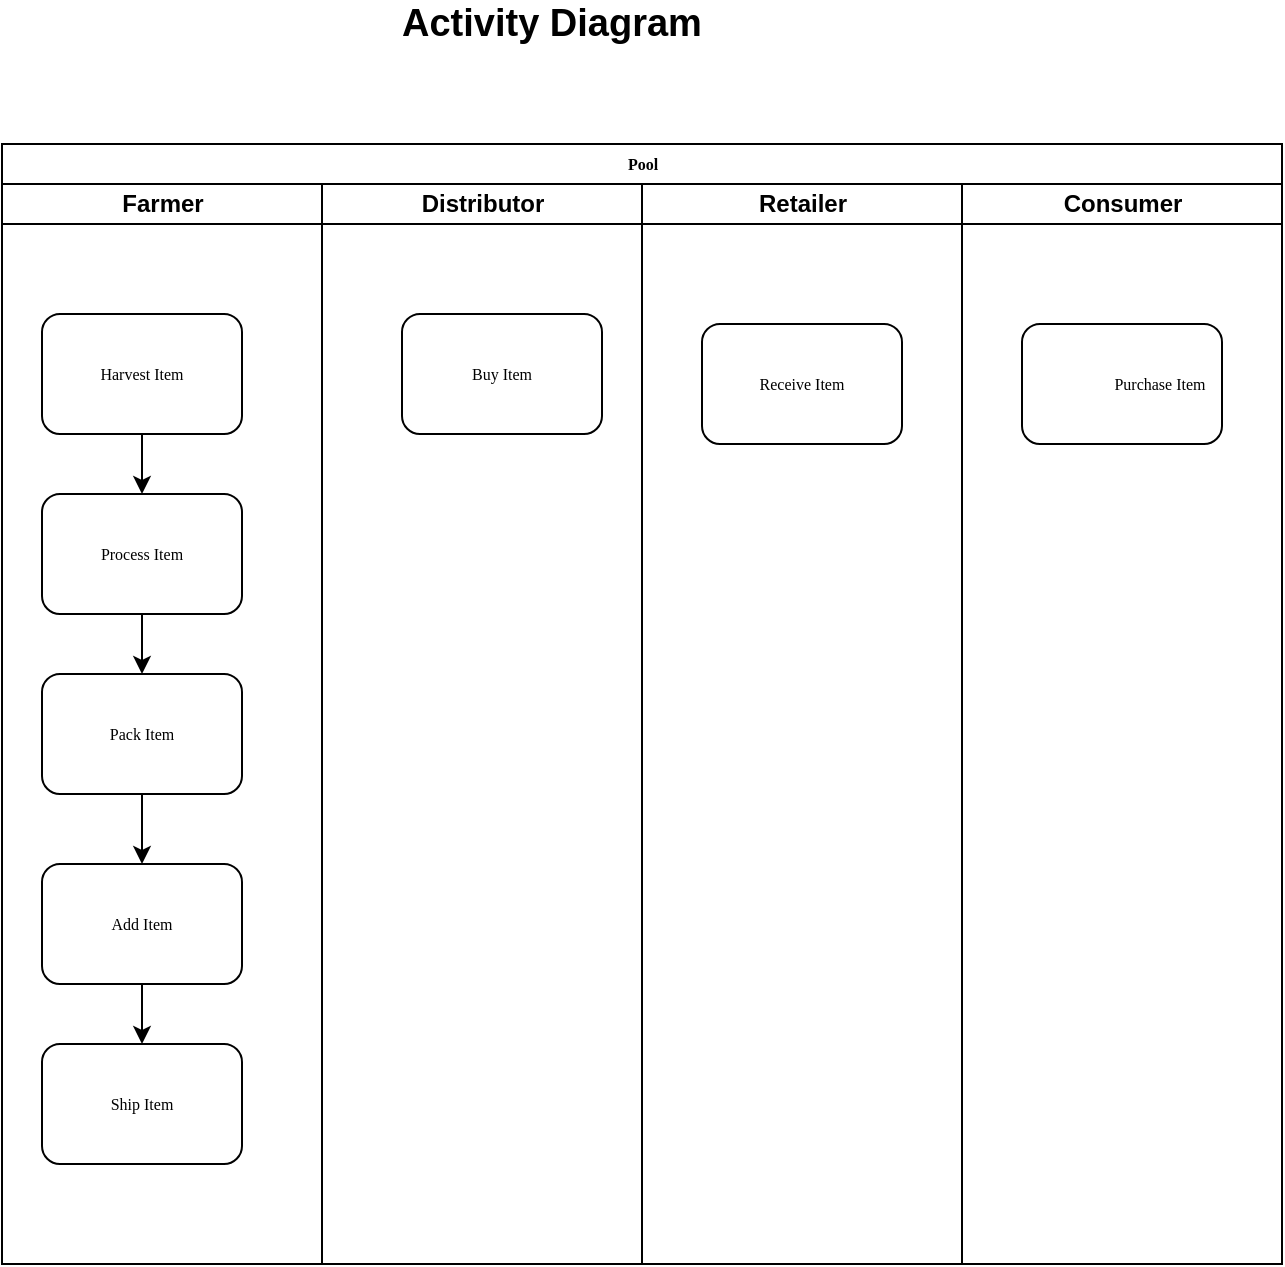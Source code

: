 <mxfile version="15.0.1" type="device" pages="4"><diagram name="Activity" id="74e2e168-ea6b-b213-b513-2b3c1d86103e"><mxGraphModel dx="1248" dy="1527" grid="1" gridSize="10" guides="1" tooltips="1" connect="1" arrows="1" fold="1" page="1" pageScale="1" pageWidth="1100" pageHeight="850" background="none" math="0" shadow="0"><root><mxCell id="0"/><mxCell id="1" parent="0"/><mxCell id="77e6c97f196da883-1" value="Pool" style="swimlane;html=1;childLayout=stackLayout;startSize=20;rounded=0;shadow=0;labelBackgroundColor=none;strokeWidth=1;fontFamily=Verdana;fontSize=8;align=center;" parent="1" vertex="1"><mxGeometry x="180" y="-730" width="640" height="560" as="geometry"/></mxCell><mxCell id="77e6c97f196da883-2" value="Farmer" style="swimlane;html=1;startSize=20;" parent="77e6c97f196da883-1" vertex="1"><mxGeometry y="20" width="160" height="540" as="geometry"><mxRectangle y="20" width="30" height="730" as="alternateBounds"/></mxGeometry></mxCell><mxCell id="L52GO-6nrK6FqNd-WWhX-1" style="edgeStyle=orthogonalEdgeStyle;rounded=0;orthogonalLoop=1;jettySize=auto;html=1;exitX=0.5;exitY=1;exitDx=0;exitDy=0;entryX=0.5;entryY=0;entryDx=0;entryDy=0;" parent="77e6c97f196da883-2" source="77e6c97f196da883-8" target="77e6c97f196da883-9" edge="1"><mxGeometry relative="1" as="geometry"/></mxCell><mxCell id="77e6c97f196da883-8" value="Harvest Item" style="rounded=1;whiteSpace=wrap;html=1;shadow=0;labelBackgroundColor=none;strokeWidth=1;fontFamily=Verdana;fontSize=8;align=center;" parent="77e6c97f196da883-2" vertex="1"><mxGeometry x="20" y="65" width="100" height="60" as="geometry"/></mxCell><mxCell id="77e6c97f196da883-9" value="Process Item" style="rounded=1;whiteSpace=wrap;html=1;shadow=0;labelBackgroundColor=none;strokeWidth=1;fontFamily=Verdana;fontSize=8;align=center;" parent="77e6c97f196da883-2" vertex="1"><mxGeometry x="20" y="155" width="100" height="60" as="geometry"/></mxCell><mxCell id="L52GO-6nrK6FqNd-WWhX-2" style="edgeStyle=orthogonalEdgeStyle;rounded=0;orthogonalLoop=1;jettySize=auto;html=1;exitX=0.5;exitY=1;exitDx=0;exitDy=0;entryX=0.5;entryY=0;entryDx=0;entryDy=0;" parent="77e6c97f196da883-2" target="L52GO-6nrK6FqNd-WWhX-3" edge="1"><mxGeometry relative="1" as="geometry"><mxPoint x="70" y="215" as="sourcePoint"/></mxGeometry></mxCell><mxCell id="L52GO-6nrK6FqNd-WWhX-5" style="edgeStyle=orthogonalEdgeStyle;rounded=0;orthogonalLoop=1;jettySize=auto;html=1;exitX=0.5;exitY=1;exitDx=0;exitDy=0;entryX=0.5;entryY=0;entryDx=0;entryDy=0;" parent="77e6c97f196da883-2" source="L52GO-6nrK6FqNd-WWhX-3" target="L52GO-6nrK6FqNd-WWhX-4" edge="1"><mxGeometry relative="1" as="geometry"/></mxCell><mxCell id="L52GO-6nrK6FqNd-WWhX-3" value="Pack Item" style="rounded=1;whiteSpace=wrap;html=1;shadow=0;labelBackgroundColor=none;strokeWidth=1;fontFamily=Verdana;fontSize=8;align=center;" parent="77e6c97f196da883-2" vertex="1"><mxGeometry x="20" y="245" width="100" height="60" as="geometry"/></mxCell><mxCell id="L52GO-6nrK6FqNd-WWhX-8" style="edgeStyle=orthogonalEdgeStyle;rounded=0;orthogonalLoop=1;jettySize=auto;html=1;exitX=0.5;exitY=1;exitDx=0;exitDy=0;entryX=0.5;entryY=0;entryDx=0;entryDy=0;" parent="77e6c97f196da883-2" source="L52GO-6nrK6FqNd-WWhX-4" target="L52GO-6nrK6FqNd-WWhX-7" edge="1"><mxGeometry relative="1" as="geometry"/></mxCell><mxCell id="L52GO-6nrK6FqNd-WWhX-4" value="Add Item" style="rounded=1;whiteSpace=wrap;html=1;shadow=0;labelBackgroundColor=none;strokeWidth=1;fontFamily=Verdana;fontSize=8;align=center;" parent="77e6c97f196da883-2" vertex="1"><mxGeometry x="20" y="340" width="100" height="60" as="geometry"/></mxCell><mxCell id="L52GO-6nrK6FqNd-WWhX-7" value="Ship Item" style="rounded=1;whiteSpace=wrap;html=1;shadow=0;labelBackgroundColor=none;strokeWidth=1;fontFamily=Verdana;fontSize=8;align=center;" parent="77e6c97f196da883-2" vertex="1"><mxGeometry x="20" y="430" width="100" height="60" as="geometry"/></mxCell><mxCell id="77e6c97f196da883-3" value="Distributor" style="swimlane;html=1;startSize=20;" parent="77e6c97f196da883-1" vertex="1"><mxGeometry x="160" y="20" width="160" height="540" as="geometry"/></mxCell><mxCell id="L52GO-6nrK6FqNd-WWhX-6" value="Buy Item" style="rounded=1;whiteSpace=wrap;html=1;shadow=0;labelBackgroundColor=none;strokeWidth=1;fontFamily=Verdana;fontSize=8;align=center;" parent="77e6c97f196da883-3" vertex="1"><mxGeometry x="40" y="65" width="100" height="60" as="geometry"/></mxCell><mxCell id="77e6c97f196da883-4" value="Retailer" style="swimlane;html=1;startSize=20;" parent="77e6c97f196da883-1" vertex="1"><mxGeometry x="320" y="20" width="160" height="540" as="geometry"/></mxCell><mxCell id="77e6c97f196da883-12" value="Receive Item" style="rounded=1;whiteSpace=wrap;html=1;shadow=0;labelBackgroundColor=none;strokeWidth=1;fontFamily=Verdana;fontSize=8;align=center;" parent="77e6c97f196da883-4" vertex="1"><mxGeometry x="30" y="70" width="100" height="60" as="geometry"/></mxCell><mxCell id="77e6c97f196da883-5" value="Consumer" style="swimlane;html=1;startSize=20;" parent="77e6c97f196da883-1" vertex="1"><mxGeometry x="480" y="20" width="160" height="540" as="geometry"/></mxCell><mxCell id="L52GO-6nrK6FqNd-WWhX-9" value="&lt;blockquote style=&quot;text-align: justify ; margin: 0px 0px 0px 40px ; border: none ; padding: 0px&quot;&gt;Purchase Item&amp;nbsp;&lt;/blockquote&gt;" style="rounded=1;whiteSpace=wrap;html=1;shadow=0;labelBackgroundColor=none;strokeWidth=1;fontFamily=Verdana;fontSize=8;align=center;" parent="77e6c97f196da883-5" vertex="1"><mxGeometry x="30" y="70" width="100" height="60" as="geometry"/></mxCell><mxCell id="L52GO-6nrK6FqNd-WWhX-10" value="Activity Diagram" style="text;html=1;strokeColor=none;fillColor=none;align=center;verticalAlign=middle;whiteSpace=wrap;rounded=0;fontSize=19;fontStyle=1" parent="1" vertex="1"><mxGeometry x="360" y="-800" width="190" height="20" as="geometry"/></mxCell></root></mxGraphModel></diagram><diagram id="UDKZkxbSOqdTl_YTHTlG" name="Sequence"><mxGraphModel dx="1770" dy="528" grid="1" gridSize="10" guides="1" tooltips="1" connect="1" arrows="1" fold="1" page="1" pageScale="1" pageWidth="850" pageHeight="1100" math="0" shadow="0"><root><mxCell id="cQTvMkHdR5bUGs_dPrZf-0"/><mxCell id="cQTvMkHdR5bUGs_dPrZf-1" parent="cQTvMkHdR5bUGs_dPrZf-0"/><mxCell id="cQTvMkHdR5bUGs_dPrZf-2" value="Coffee" style="shape=umlLifeline;perimeter=lifelinePerimeter;container=1;collapsible=0;recursiveResize=0;rounded=0;shadow=0;strokeWidth=1;" vertex="1" parent="cQTvMkHdR5bUGs_dPrZf-1"><mxGeometry x="-750" y="140" width="100" height="480" as="geometry"/></mxCell><mxCell id="cQTvMkHdR5bUGs_dPrZf-3" value="" style="points=[];perimeter=orthogonalPerimeter;rounded=0;shadow=0;strokeWidth=1;" vertex="1" parent="cQTvMkHdR5bUGs_dPrZf-2"><mxGeometry x="45" y="70" width="10" height="410" as="geometry"/></mxCell><mxCell id="cQTvMkHdR5bUGs_dPrZf-6" value="Farmer" style="shape=umlLifeline;perimeter=lifelinePerimeter;container=1;collapsible=0;recursiveResize=0;rounded=0;shadow=0;strokeWidth=1;" vertex="1" parent="cQTvMkHdR5bUGs_dPrZf-1"><mxGeometry x="-606" y="140" width="100" height="340" as="geometry"/></mxCell><mxCell id="cQTvMkHdR5bUGs_dPrZf-7" value="" style="points=[];perimeter=orthogonalPerimeter;rounded=0;shadow=0;strokeWidth=1;" vertex="1" parent="cQTvMkHdR5bUGs_dPrZf-6"><mxGeometry x="45" y="70" width="10" height="270" as="geometry"/></mxCell><mxCell id="cQTvMkHdR5bUGs_dPrZf-10" value="Harvest Item" style="verticalAlign=bottom;endArrow=block;shadow=0;strokeWidth=1;rounded=0;edgeStyle=orthogonalEdgeStyle;entryX=0.937;entryY=0.081;entryDx=0;entryDy=0;entryPerimeter=0;" edge="1" parent="cQTvMkHdR5bUGs_dPrZf-1" source="cQTvMkHdR5bUGs_dPrZf-7" target="cQTvMkHdR5bUGs_dPrZf-3"><mxGeometry x="-0.16" relative="1" as="geometry"><mxPoint x="-630" y="260" as="sourcePoint"/><mxPoint x="-690" y="230" as="targetPoint"/><Array as="points"><mxPoint x="-620" y="229"/></Array><mxPoint as="offset"/></mxGeometry></mxCell><mxCell id="cQTvMkHdR5bUGs_dPrZf-12" value="Distributor" style="shape=umlLifeline;perimeter=lifelinePerimeter;container=1;collapsible=0;recursiveResize=0;rounded=0;shadow=0;strokeWidth=1;" vertex="1" parent="cQTvMkHdR5bUGs_dPrZf-1"><mxGeometry x="-465" y="140" width="100" height="240" as="geometry"/></mxCell><mxCell id="cQTvMkHdR5bUGs_dPrZf-13" value="" style="points=[];perimeter=orthogonalPerimeter;rounded=0;shadow=0;strokeWidth=1;" vertex="1" parent="cQTvMkHdR5bUGs_dPrZf-12"><mxGeometry x="45" y="70" width="10" height="170" as="geometry"/></mxCell><mxCell id="cQTvMkHdR5bUGs_dPrZf-22" value="Buy Item" style="verticalAlign=bottom;endArrow=block;shadow=0;strokeWidth=1;rounded=0;edgeStyle=orthogonalEdgeStyle;" edge="1" parent="cQTvMkHdR5bUGs_dPrZf-12"><mxGeometry x="-0.151" relative="1" as="geometry"><mxPoint x="45" y="230" as="sourcePoint"/><mxPoint x="-85" y="230" as="targetPoint"/><Array as="points"><mxPoint x="30.27" y="230.29"/></Array><mxPoint as="offset"/></mxGeometry></mxCell><mxCell id="cQTvMkHdR5bUGs_dPrZf-14" value="Retailer" style="shape=umlLifeline;perimeter=lifelinePerimeter;container=1;collapsible=0;recursiveResize=0;rounded=0;shadow=0;strokeWidth=1;" vertex="1" parent="cQTvMkHdR5bUGs_dPrZf-1"><mxGeometry x="-335" y="140" width="100" height="390" as="geometry"/></mxCell><mxCell id="cQTvMkHdR5bUGs_dPrZf-15" value="" style="points=[];perimeter=orthogonalPerimeter;rounded=0;shadow=0;strokeWidth=1;" vertex="1" parent="cQTvMkHdR5bUGs_dPrZf-14"><mxGeometry x="45" y="70" width="10" height="320" as="geometry"/></mxCell><mxCell id="cQTvMkHdR5bUGs_dPrZf-16" value="Consumer" style="shape=umlLifeline;perimeter=lifelinePerimeter;container=1;collapsible=0;recursiveResize=0;rounded=0;shadow=0;strokeWidth=1;" vertex="1" parent="cQTvMkHdR5bUGs_dPrZf-1"><mxGeometry x="-200" y="140" width="100" height="480" as="geometry"/></mxCell><mxCell id="cQTvMkHdR5bUGs_dPrZf-17" value="" style="points=[];perimeter=orthogonalPerimeter;rounded=0;shadow=0;strokeWidth=1;" vertex="1" parent="cQTvMkHdR5bUGs_dPrZf-16"><mxGeometry x="45" y="260" width="10" height="220" as="geometry"/></mxCell><mxCell id="cQTvMkHdR5bUGs_dPrZf-18" value="Sequence Diagram" style="text;html=1;strokeColor=none;fillColor=none;align=center;verticalAlign=middle;whiteSpace=wrap;rounded=0;fontSize=19;" vertex="1" parent="cQTvMkHdR5bUGs_dPrZf-1"><mxGeometry x="-560" y="60" width="230" height="20" as="geometry"/></mxCell><mxCell id="cQTvMkHdR5bUGs_dPrZf-19" value="Process Item" style="verticalAlign=bottom;endArrow=block;shadow=0;strokeWidth=1;rounded=0;edgeStyle=orthogonalEdgeStyle;entryX=1.033;entryY=0.477;entryDx=0;entryDy=0;entryPerimeter=0;" edge="1" parent="cQTvMkHdR5bUGs_dPrZf-1"><mxGeometry x="-0.163" relative="1" as="geometry"><mxPoint x="-560" y="270" as="sourcePoint"/><mxPoint x="-694.67" y="269.71" as="targetPoint"/><Array as="points"><mxPoint x="-570" y="270"/></Array><mxPoint as="offset"/></mxGeometry></mxCell><mxCell id="cQTvMkHdR5bUGs_dPrZf-20" value="Pack Item" style="verticalAlign=bottom;endArrow=block;shadow=0;strokeWidth=1;rounded=0;edgeStyle=orthogonalEdgeStyle;entryX=1.033;entryY=0.477;entryDx=0;entryDy=0;entryPerimeter=0;" edge="1" parent="cQTvMkHdR5bUGs_dPrZf-1"><mxGeometry x="-0.163" relative="1" as="geometry"><mxPoint x="-560" y="310" as="sourcePoint"/><mxPoint x="-695.0" y="310.0" as="targetPoint"/><Array as="points"><mxPoint x="-570.33" y="310.29"/></Array><mxPoint as="offset"/></mxGeometry></mxCell><mxCell id="cQTvMkHdR5bUGs_dPrZf-21" value="Add Item" style="verticalAlign=bottom;endArrow=block;shadow=0;strokeWidth=1;rounded=0;edgeStyle=orthogonalEdgeStyle;entryX=1.033;entryY=0.477;entryDx=0;entryDy=0;entryPerimeter=0;" edge="1" parent="cQTvMkHdR5bUGs_dPrZf-1"><mxGeometry x="-0.151" relative="1" as="geometry"><mxPoint x="-560" y="346" as="sourcePoint"/><mxPoint x="-696.0" y="346" as="targetPoint"/><Array as="points"><mxPoint x="-571.33" y="346.29"/></Array><mxPoint as="offset"/></mxGeometry></mxCell><mxCell id="cQTvMkHdR5bUGs_dPrZf-26" value="Ship Item" style="verticalAlign=bottom;endArrow=block;shadow=0;strokeWidth=1;rounded=0;edgeStyle=orthogonalEdgeStyle;" edge="1" parent="cQTvMkHdR5bUGs_dPrZf-1"><mxGeometry x="-0.151" relative="1" as="geometry"><mxPoint x="-553" y="400" as="sourcePoint"/><mxPoint x="-296" y="400" as="targetPoint"/><Array as="points"><mxPoint x="-296" y="400"/></Array><mxPoint as="offset"/></mxGeometry></mxCell><mxCell id="cQTvMkHdR5bUGs_dPrZf-27" value="Receive Item" style="verticalAlign=bottom;endArrow=block;shadow=0;strokeWidth=1;rounded=0;edgeStyle=orthogonalEdgeStyle;" edge="1" parent="cQTvMkHdR5bUGs_dPrZf-1" target="cQTvMkHdR5bUGs_dPrZf-7"><mxGeometry x="-0.013" relative="1" as="geometry"><mxPoint x="-292" y="440" as="sourcePoint"/><mxPoint x="-450" y="490" as="targetPoint"/><Array as="points"><mxPoint x="-292" y="440"/></Array><mxPoint as="offset"/></mxGeometry></mxCell><mxCell id="cQTvMkHdR5bUGs_dPrZf-28" value="" style="endArrow=classic;html=1;fontSize=19;entryX=1.2;entryY=0.877;entryDx=0;entryDy=0;entryPerimeter=0;" edge="1" parent="cQTvMkHdR5bUGs_dPrZf-1" target="cQTvMkHdR5bUGs_dPrZf-15"><mxGeometry width="50" height="50" relative="1" as="geometry"><mxPoint x="-160" y="491" as="sourcePoint"/><mxPoint x="-180" y="480" as="targetPoint"/></mxGeometry></mxCell><mxCell id="cQTvMkHdR5bUGs_dPrZf-29" value="Purchase Item" style="edgeLabel;html=1;align=center;verticalAlign=middle;resizable=0;points=[];fontSize=11;" vertex="1" connectable="0" parent="cQTvMkHdR5bUGs_dPrZf-28"><mxGeometry x="-0.209" y="3" relative="1" as="geometry"><mxPoint y="-14" as="offset"/></mxGeometry></mxCell><mxCell id="cQTvMkHdR5bUGs_dPrZf-30" value="Fetch Item" style="verticalAlign=bottom;endArrow=block;shadow=0;strokeWidth=1;rounded=0;edgeStyle=orthogonalEdgeStyle;" edge="1" parent="cQTvMkHdR5bUGs_dPrZf-1"><mxGeometry x="-0.013" relative="1" as="geometry"><mxPoint x="-694" y="560" as="sourcePoint"/><mxPoint x="-156" y="560" as="targetPoint"/><Array as="points"><mxPoint x="-694" y="560"/><mxPoint x="-156" y="560"/></Array><mxPoint as="offset"/></mxGeometry></mxCell></root></mxGraphModel></diagram><diagram id="vFJqlO60HQ8A3QFBPqf9" name="State"><mxGraphModel dx="1248" dy="677" grid="1" gridSize="10" guides="1" tooltips="1" connect="1" arrows="1" fold="1" page="1" pageScale="1" pageWidth="850" pageHeight="1100" math="0" shadow="0"><root><mxCell id="ZdDqKHvFS3-IvCFSnK05-0"/><mxCell id="ZdDqKHvFS3-IvCFSnK05-1" parent="ZdDqKHvFS3-IvCFSnK05-0"/><mxCell id="ZdDqKHvFS3-IvCFSnK05-2" value="State Diagram" style="text;html=1;strokeColor=none;fillColor=none;align=center;verticalAlign=middle;whiteSpace=wrap;rounded=0;fontSize=19;" parent="ZdDqKHvFS3-IvCFSnK05-1" vertex="1"><mxGeometry x="300" y="50" width="140" height="20" as="geometry"/></mxCell><mxCell id="e_ip6T5W_WEVuyR6I2In-0" value="Coffee" style="rounded=1;whiteSpace=wrap;html=1;fontSize=19;" parent="ZdDqKHvFS3-IvCFSnK05-1" vertex="1"><mxGeometry x="40" y="120" width="120" height="60" as="geometry"/></mxCell><mxCell id="c2Z-woNneyBHjCNWp5F--0" value="Farmer" style="rounded=1;whiteSpace=wrap;html=1;fontSize=19;" parent="ZdDqKHvFS3-IvCFSnK05-1" vertex="1"><mxGeometry x="200" y="120" width="120" height="60" as="geometry"/></mxCell><mxCell id="c2Z-woNneyBHjCNWp5F--1" value="Distributor" style="rounded=1;whiteSpace=wrap;html=1;fontSize=19;" parent="ZdDqKHvFS3-IvCFSnK05-1" vertex="1"><mxGeometry x="365" y="120" width="120" height="60" as="geometry"/></mxCell><mxCell id="c2Z-woNneyBHjCNWp5F--2" value="Retailer" style="rounded=1;whiteSpace=wrap;html=1;fontSize=19;" parent="ZdDqKHvFS3-IvCFSnK05-1" vertex="1"><mxGeometry x="530" y="120" width="120" height="60" as="geometry"/></mxCell><mxCell id="c2Z-woNneyBHjCNWp5F--3" value="Consumer" style="rounded=1;whiteSpace=wrap;html=1;fontSize=19;" parent="ZdDqKHvFS3-IvCFSnK05-1" vertex="1"><mxGeometry x="680" y="120" width="120" height="60" as="geometry"/></mxCell><mxCell id="c2Z-woNneyBHjCNWp5F--4" style="edgeStyle=orthogonalEdgeStyle;rounded=0;orthogonalLoop=1;jettySize=auto;html=1;exitX=0.5;exitY=1;exitDx=0;exitDy=0;fontSize=19;" parent="ZdDqKHvFS3-IvCFSnK05-1" source="c2Z-woNneyBHjCNWp5F--1" target="c2Z-woNneyBHjCNWp5F--1" edge="1"><mxGeometry relative="1" as="geometry"/></mxCell><mxCell id="FTr_i0XAMw3dqDEEbK4w-0" value="Harvested" style="rounded=1;whiteSpace=wrap;html=1;fillColor=#66FFFF;" vertex="1" parent="ZdDqKHvFS3-IvCFSnK05-1"><mxGeometry x="210" y="220" width="90" height="30" as="geometry"/></mxCell><mxCell id="FTr_i0XAMw3dqDEEbK4w-1" value="Processed" style="rounded=1;whiteSpace=wrap;html=1;fillColor=#66FFFF;" vertex="1" parent="ZdDqKHvFS3-IvCFSnK05-1"><mxGeometry x="210" y="270" width="90" height="30" as="geometry"/></mxCell><mxCell id="siOYyVSkyrISnHhnQFMt-0" value="Packed" style="rounded=1;whiteSpace=wrap;html=1;fillColor=#66FFFF;" vertex="1" parent="ZdDqKHvFS3-IvCFSnK05-1"><mxGeometry x="210" y="320" width="90" height="30" as="geometry"/></mxCell><mxCell id="siOYyVSkyrISnHhnQFMt-1" value="ForSale" style="rounded=1;whiteSpace=wrap;html=1;fillColor=#66FFFF;" vertex="1" parent="ZdDqKHvFS3-IvCFSnK05-1"><mxGeometry x="210" y="370" width="90" height="30" as="geometry"/></mxCell><mxCell id="siOYyVSkyrISnHhnQFMt-2" value="Sold" style="rounded=1;whiteSpace=wrap;html=1;fillColor=#66FFFF;" vertex="1" parent="ZdDqKHvFS3-IvCFSnK05-1"><mxGeometry x="210" y="420" width="90" height="30" as="geometry"/></mxCell><mxCell id="siOYyVSkyrISnHhnQFMt-3" value="Purchased" style="rounded=1;whiteSpace=wrap;html=1;fillColor=#66FFFF;" vertex="1" parent="ZdDqKHvFS3-IvCFSnK05-1"><mxGeometry x="700" y="260" width="90" height="30" as="geometry"/></mxCell><mxCell id="siOYyVSkyrISnHhnQFMt-4" value="Received" style="rounded=1;whiteSpace=wrap;html=1;fillColor=#66FFFF;" vertex="1" parent="ZdDqKHvFS3-IvCFSnK05-1"><mxGeometry x="540" y="260" width="90" height="30" as="geometry"/></mxCell><mxCell id="siOYyVSkyrISnHhnQFMt-5" value="Shipped" style="rounded=1;whiteSpace=wrap;html=1;fillColor=#66FFFF;" vertex="1" parent="ZdDqKHvFS3-IvCFSnK05-1"><mxGeometry x="380" y="210" width="90" height="30" as="geometry"/></mxCell><mxCell id="siOYyVSkyrISnHhnQFMt-6" value="Received" style="rounded=1;whiteSpace=wrap;html=1;fillColor=#66FFFF;" vertex="1" parent="ZdDqKHvFS3-IvCFSnK05-1"><mxGeometry x="380" y="260" width="90" height="30" as="geometry"/></mxCell><mxCell id="siOYyVSkyrISnHhnQFMt-8" value="Shipped" style="rounded=1;whiteSpace=wrap;html=1;fillColor=#66FFFF;" vertex="1" parent="ZdDqKHvFS3-IvCFSnK05-1"><mxGeometry x="540" y="210" width="90" height="30" as="geometry"/></mxCell><mxCell id="siOYyVSkyrISnHhnQFMt-9" value="ForSale" style="rounded=1;whiteSpace=wrap;html=1;fillColor=#66FFFF;" vertex="1" parent="ZdDqKHvFS3-IvCFSnK05-1"><mxGeometry x="380" y="320" width="90" height="30" as="geometry"/></mxCell><mxCell id="siOYyVSkyrISnHhnQFMt-10" value="Sold" style="rounded=1;whiteSpace=wrap;html=1;fillColor=#66FFFF;" vertex="1" parent="ZdDqKHvFS3-IvCFSnK05-1"><mxGeometry x="380" y="370" width="90" height="30" as="geometry"/></mxCell><mxCell id="siOYyVSkyrISnHhnQFMt-11" value="ForSale" style="rounded=1;whiteSpace=wrap;html=1;fillColor=#66FFFF;" vertex="1" parent="ZdDqKHvFS3-IvCFSnK05-1"><mxGeometry x="540" y="320" width="90" height="30" as="geometry"/></mxCell><mxCell id="siOYyVSkyrISnHhnQFMt-12" value="Sold" style="rounded=1;whiteSpace=wrap;html=1;fillColor=#66FFFF;" vertex="1" parent="ZdDqKHvFS3-IvCFSnK05-1"><mxGeometry x="540" y="370" width="90" height="30" as="geometry"/></mxCell><mxCell id="siOYyVSkyrISnHhnQFMt-13" value="Returned" style="rounded=1;whiteSpace=wrap;html=1;fillColor=#66FFFF;" vertex="1" parent="ZdDqKHvFS3-IvCFSnK05-1"><mxGeometry x="700" y="300" width="90" height="30" as="geometry"/></mxCell><mxCell id="GAGlanSmDgL2QwJPkp6X-0" value="Received" style="rounded=1;whiteSpace=wrap;html=1;fillColor=#66FFFF;" vertex="1" parent="ZdDqKHvFS3-IvCFSnK05-1"><mxGeometry x="700" y="210" width="90" height="30" as="geometry"/></mxCell></root></mxGraphModel></diagram><diagram id="chROzAPnFOLDBpAH40je" name="Data Modeling"><mxGraphModel dx="1248" dy="677" grid="1" gridSize="10" guides="1" tooltips="1" connect="1" arrows="1" fold="1" page="1" pageScale="1" pageWidth="850" pageHeight="1100" math="0" shadow="0"><root><mxCell id="2Az8R5tueLwUIGjNzCiK-0"/><mxCell id="2Az8R5tueLwUIGjNzCiK-1" parent="2Az8R5tueLwUIGjNzCiK-0"/></root></mxGraphModel></diagram></mxfile>